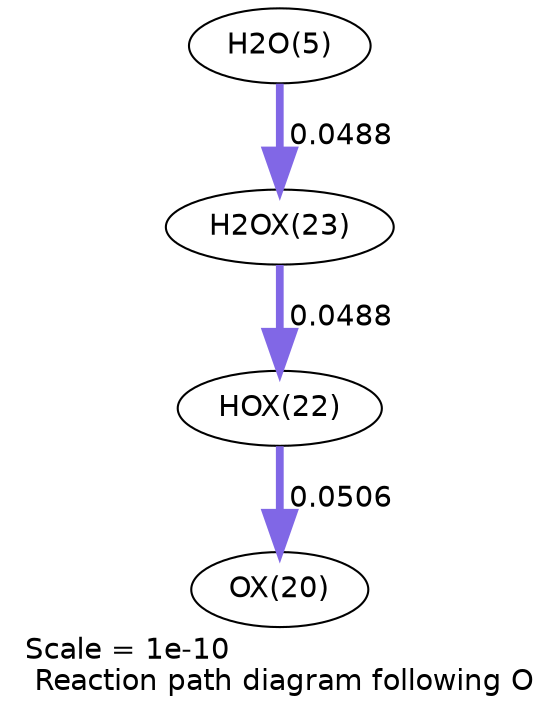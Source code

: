 digraph reaction_paths {
center=1;
s106 -> s104[fontname="Helvetica", penwidth=3.75, arrowsize=1.87, color="0.7, 0.551, 0.9"
, label=" 0.0506"];
s107 -> s106[fontname="Helvetica", penwidth=3.72, arrowsize=1.86, color="0.7, 0.549, 0.9"
, label=" 0.0488"];
s7 -> s107[fontname="Helvetica", penwidth=3.72, arrowsize=1.86, color="0.7, 0.549, 0.9"
, label=" 0.0488"];
s7 [ fontname="Helvetica", label="H2O(5)"];
s104 [ fontname="Helvetica", label="OX(20)"];
s106 [ fontname="Helvetica", label="HOX(22)"];
s107 [ fontname="Helvetica", label="H2OX(23)"];
 label = "Scale = 1e-10\l Reaction path diagram following O";
 fontname = "Helvetica";
}
